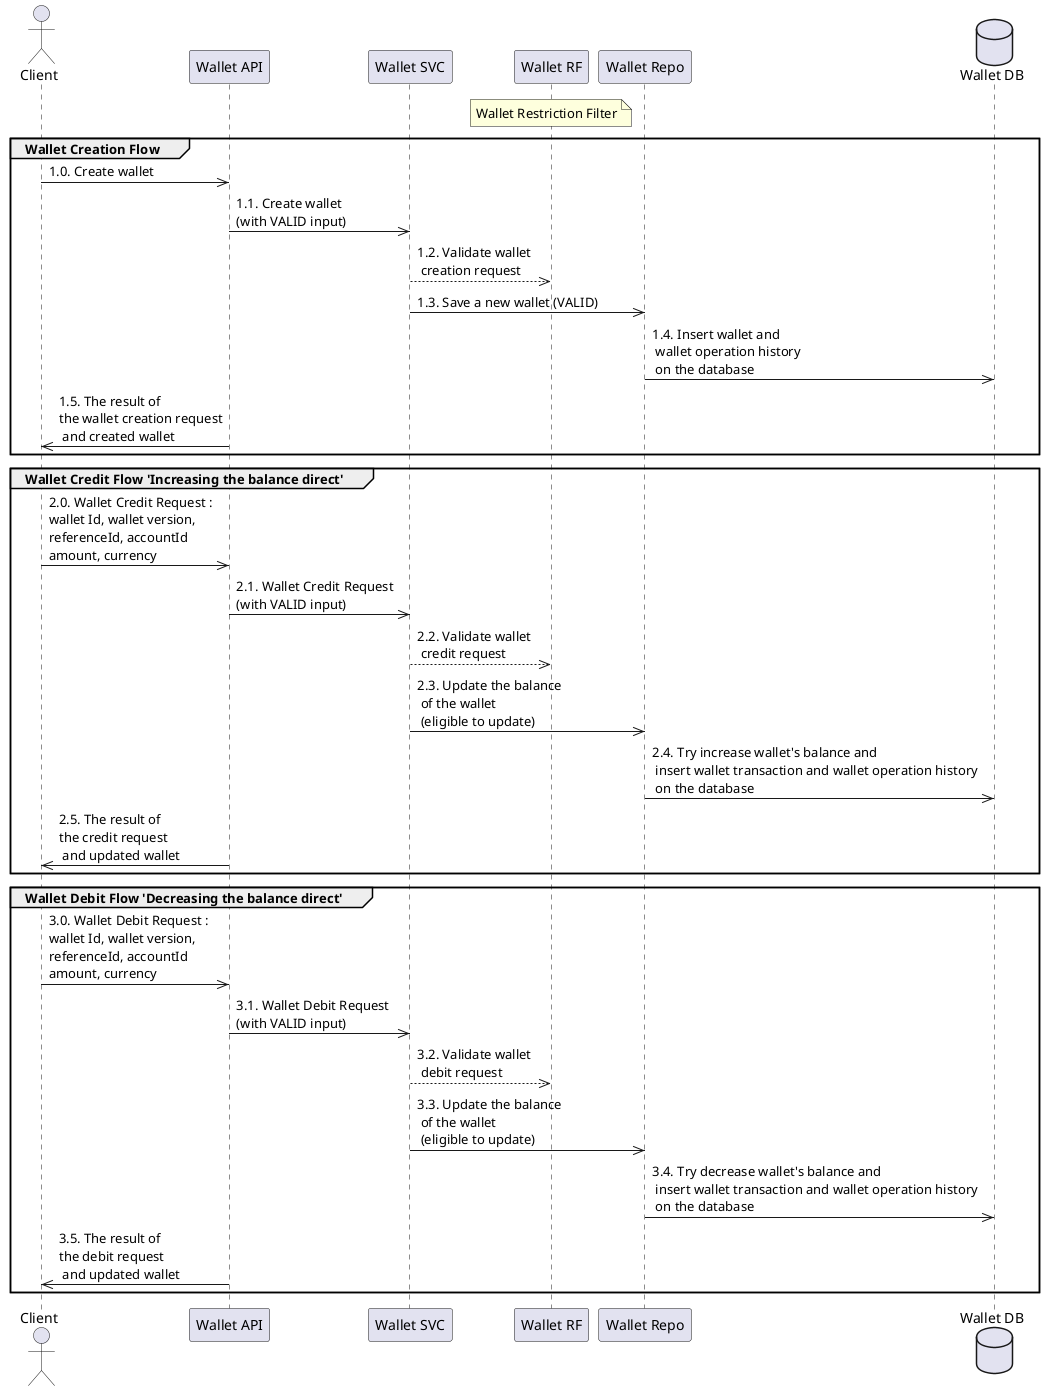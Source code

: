 @startuml
skinparam Shadowing false

actor "Client" as client
participant "Wallet API" as wlt_ms
participant "Wallet SVC" as wlt_svc
participant "Wallet RF" as wlt_rf
participant "Wallet Repo" as wlt_repo
database "Wallet DB" as db

note over of wlt_rf
Wallet Restriction Filter
end note


group Wallet Creation Flow
client ->> wlt_ms: 1.0. Create wallet
wlt_ms ->> wlt_svc: 1.1. Create wallet\n(with VALID input)
wlt_svc -->> wlt_rf: 1.2. Validate wallet \n creation request
wlt_svc ->> wlt_repo: 1.3. Save a new wallet (VALID)
wlt_repo ->> db: 1.4. Insert wallet and\n wallet operation history\n on the database
client <<- wlt_ms: 1.5. The result of \nthe wallet creation request\n and created wallet
end


group Wallet Credit Flow 'Increasing the balance direct'
client ->> wlt_ms: 2.0. Wallet Credit Request :\nwallet Id, wallet version,\nreferenceId, accountId\namount, currency
wlt_ms ->> wlt_svc: 2.1. Wallet Credit Request\n(with VALID input)
wlt_svc -->> wlt_rf: 2.2. Validate wallet \n credit request
wlt_svc ->> wlt_repo: 2.3. Update the balance\n of the wallet\n (eligible to update)
wlt_repo ->> db: 2.4. Try increase wallet's balance and\n insert wallet transaction and wallet operation history\n on the database
client <<- wlt_ms: 2.5. The result of \nthe credit request\n and updated wallet
end

group Wallet Debit Flow 'Decreasing the balance direct'
client ->> wlt_ms: 3.0. Wallet Debit Request :\nwallet Id, wallet version,\nreferenceId, accountId\namount, currency
wlt_ms ->> wlt_svc: 3.1. Wallet Debit Request\n(with VALID input)
wlt_svc -->> wlt_rf: 3.2. Validate wallet \n debit request
wlt_svc ->> wlt_repo: 3.3. Update the balance\n of the wallet\n (eligible to update)
wlt_repo ->> db: 3.4. Try decrease wallet's balance and\n insert wallet transaction and wallet operation history\n on the database
client <<- wlt_ms: 3.5. The result of \nthe debit request\n and updated wallet

end


@enduml
